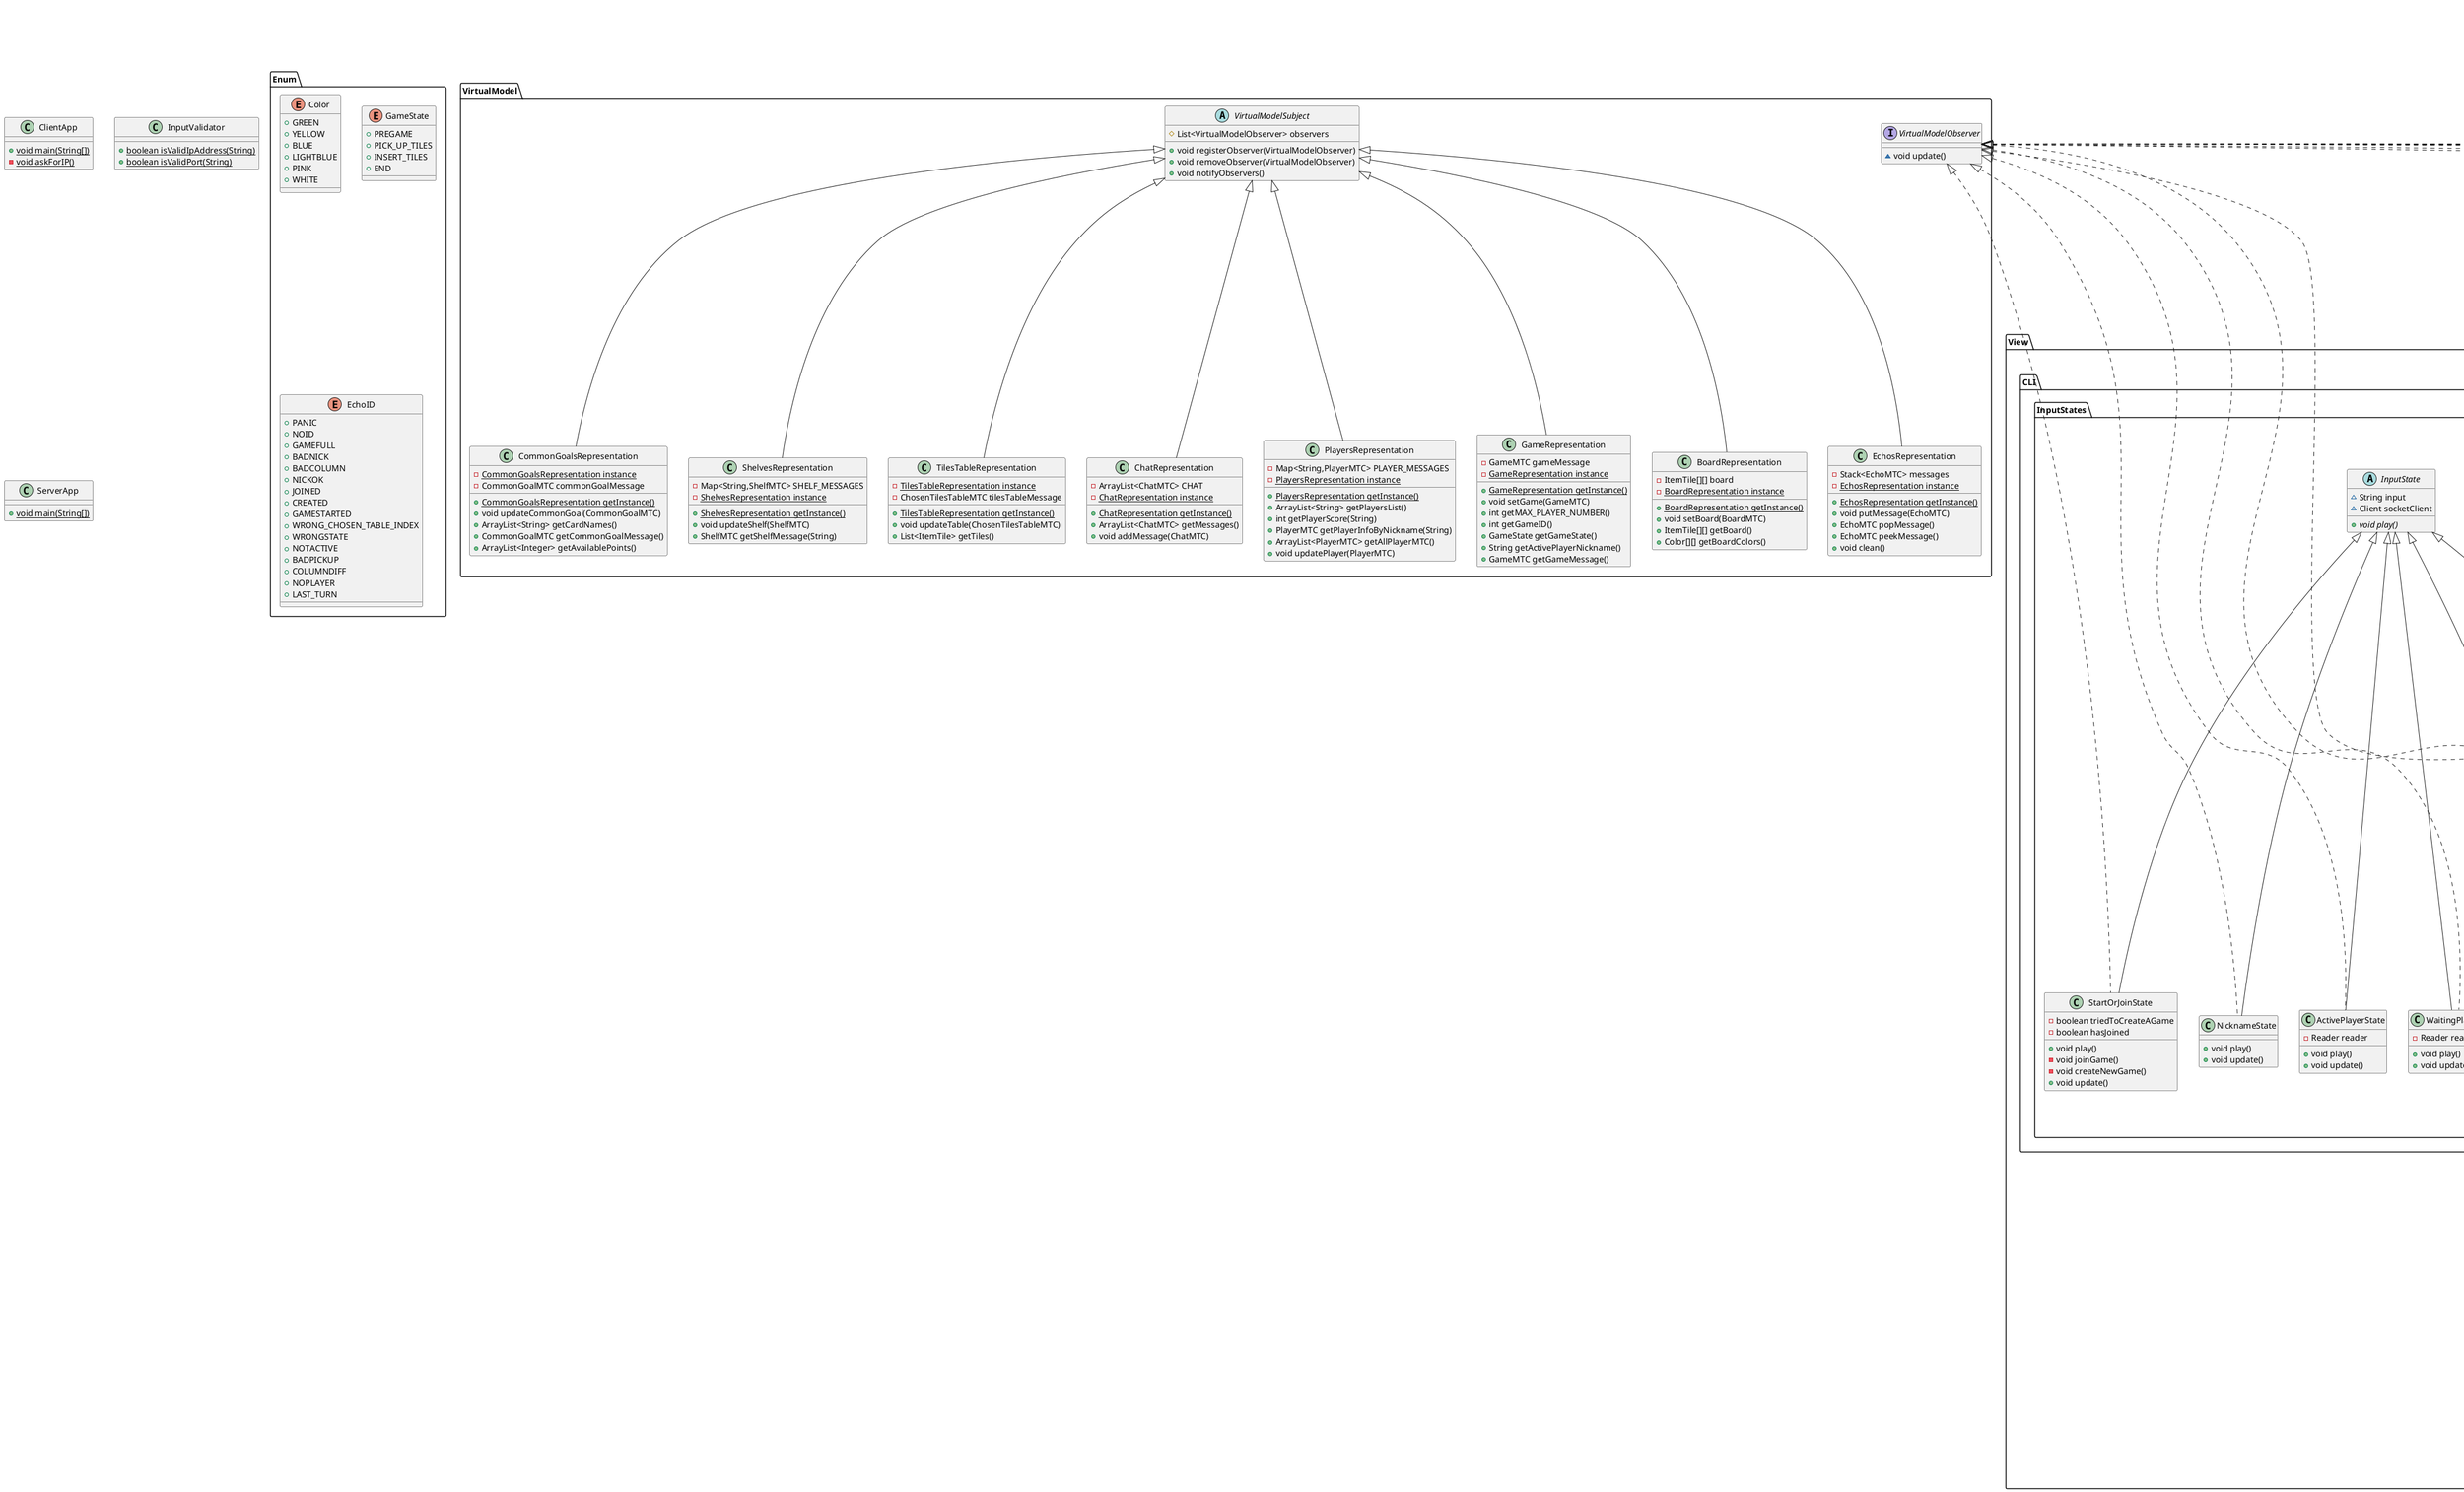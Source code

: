 @startuml
abstract class Controller.Client.MessageToServer {
- int gameId
- Game game
- String nickname
- SocketClientHandler socketClientHandler
+ {abstract}void update()
+ int getGameID()
+ void setGameId(int)
+ Game getGame()
+ void setGame(Game)
+ String getNickname()
+ void setNickname(String)
+ SocketClientHandler getSocketClientHandler()
+ void setSocketClientHandler(SocketClientHandler)
}
class View.CLI.Elements.Views.BoardView {
- {static} BoardView instance
- boolean[][] lookUpTable
+ {static} BoardView getInstance()
+ ArrayList<String> getPrint(ArrayList<String>)
}
class View.CLI.InputStates.reader.commandExecutors.InsertTilesCE {
+ void execute()
- int getTileIndex()
- int getColumn()
}
class model.cards.commonGoals.commonGoalsStrategy.ScaleCGS {
+ boolean isGoalAchieved(Shelf)
+ boolean hasIncreasingColumns(ItemTile[][],boolean)
}
class network.server.Server {
- {static} Server serverInstance
+ {static} Logger LOGGER
+ {static} Server getInstance()
}
class network.client.SocketClient {
- {static} Client clientInstance
- Socket socket
- ObjectOutputStream outputStm
- ObjectInputStream inputStm
- ExecutorService readExecutionQueue
- String nickname
- {static} int SOCKET_TIMEOUT
+ {static} Client getInstance()
+ {static} Client getInstance(String,int)
+ void readCommand()
+ void sendCommand(MessageToServer)
+ void disconnect()
}
class View.CLI.InputStates.reader.commandExecutors.PickupTilesCE {
+ void execute()
- int getColumn()
- int getRow()
- boolean isInputValid(String)
- int stopPickup()
}
class View.CLI.InputStates.reader.commandExecutors.ShelvesCE {
+ void execute()
}
class model.tiles.ItemTile {
- Color COLOR
- int id
+ int getId()
+ Color getColor()
}
class VirtualView.ModelObservers.BoardVV {
- Game GAME
- VirtualView VIRTUAL_VIEW
+ void update()
}
class View.GUI.SceneController.OtherShelvesController {
~ GridPane shelf
~ Text playerName
- {static} String currentPlayerNickname
- {static} int currentPlayerIndex
+ void initialize(URL,ResourceBundle)
+ void updateShelf()
- void getFirstPlayerThatIsNotMe()
+ void onPrevButtonClicked()
+ void onNextButtonClicked()
+ void onBackToBoardButtonClicked()
}
class VirtualView.Messages.EchoMTC {
- boolean errorFlag
- EchoID id
+ void update()
+ boolean isError()
+ String getOutput()
+ EchoID getID()
}
class View.GUI.SceneController.LobbyController {
- {static} boolean initialized
# void onPlayButtonClick()
# void onExitButtonClick()
+ void initialize(URL,ResourceBundle)
}
class View.CLI.InputStates.reader.commandExecutors.ColorsCE {
+ void execute()
}
class View.CLI.InputStates.reader.commandExecutors.InvalidCE {
+ void execute()
}
class VirtualView.Messages.ChatMTC {
- String CHAT_MESSAGE
- String SENDER
- String RECEIVER
- boolean isBroadcast
+ String getChatMessage()
+ String getSender()
+ String getRECEIVER()
+ boolean isBroadcast()
+ void update()
}
class Controller.Server.Executor.PickupTilesExecutor {
+ {static} void execute(MessageToServer)
}
class Controller.Server.Executor.ConnectionRestoredExecutor {
+ {static} void execute(Game,String)
}
class VirtualView.Messages.PlayerMTC {
- String nickname
- boolean IS_CONNECTED
- int SCORE
- HashMap<Color,Point> PERSONAL_GOAL
- String PERSONAL_GOAL_CARD_NUMBER
+ String getNickname()
+ boolean isConnected()
+ int getScore()
+ HashMap<Color,Point> getPersonalGoal()
+ String getPERSONAL_GOAL_CARD_NUMBER()
+ void update()
}
class model.cards.commonGoals.commonGoalsStrategy.FiveTilesDiagonalCGS {
+ boolean isGoalAchieved(Shelf)
}
class View.GUI.SceneController.BoardController {
- List<Integer> cardsSelectedFromBoard
- String myNickname
- int selectedTileToSendToShelf
~ GridPane board
~ FlowPane myChosenTilesTable
~ Circle newMessageIcon
~ AnchorPane chooseColumnPane
~ AnchorPane errorPane
~ ImageView errorImage
~ Text errorText
~ ImageView col0InsertButton
~ ImageView firstScoreToken
~ FlowPane playersPane
~ ImageView changeChat
~ StackPane pointsPane
~ Text pointNumber
+ void initialize(URL,ResourceBundle)
- void initInsertButtons()
- void initPlayersName()
- void initShelf()
- void initBoard()
+ void initChangeSceneButtons()
+ void updateBoard()
+ void updateShelf()
+ void updateChosenTilesTable()
+ void updateChat()
+ void updateEcho(EchoMTC)
+ void updateGame()
- void updateChangeTurn()
+ void updatePlayers()
- void updateLastTurn()
- void showError(EchoMTC)
- void attachBoardListener(ImageView)
+ void onPickUpDoneClicked()
+ void setUpChosenTilesTable()
- void attachChosenTileListener(ImageView)
+ void onCol0InserterSelected()
+ void onCol1InserterSelected()
+ void onCol2InserterSelected()
+ void onCol3InserterSelected()
+ void onCol4InserterSelected()
+ void onInsertTileClicked(int)
+ void onObjectivesClicked()
+ void onShelvesClicked()
+ void onChatClicked()
}
interface Controller.Server.Executor.Executor {
}
abstract class model.cards.commonGoals.CommonGoalStrategy {
+ {abstract}boolean isGoalAchieved(Shelf)
+ String getCardName()
}
class ClientApp {
+ {static} void main(String[])
- {static} void askForIP()
}
class View.GUI.SceneController.WaitingRoomController {
~ Text playersNamesText
~ Text maxNumText
~ int maxNumberOfPlayers
~ Text currentNumText
~ TextField gameIdText
- boolean entered
+ void updateGame()
+ void updateEcho(EchoMTC)
+ void updatePlayers()
- void enterGame()
- void addPlayerToString(String)
- void addPlayerToString(List<String>)
+ void initialize(URL,ResourceBundle)
}
enum Enum.Color {
+  GREEN
+  YELLOW
+  BLUE
+  LIGHTBLUE
+  PINK
+  WHITE
}
class View.CLI.InputStates.WaitingForPlayersState {
+ void play()
+ void update()
}
class model.cards.personalGoals.PersonalGoal {
- HashMap<Color,Point> achievements
- Player player
- Stack<Integer> points
- String cardNumber
+ int calculateScore()
- int getPoints()
+ HashMap<Color,Point> getAchievements()
+ Stack<Integer> getPointStack()
+ String getCardNumber()
}
class JSONReader.LookUpTableReader {
# JSONParser jsonParser
+ boolean[][] getLookUpTable(int)
}
class View.CLI.Elements.Views.CommonGoalView {
- CommonGoalReader reader
- {static} CommonGoalView instance
+ {static} CommonGoalView getInstance()
+ ArrayList<String> getPrint(ArrayList<String>)
- ArrayList<String> drawCommonGoals()
+ ArrayList<String> addDescription(ArrayList<String>)
- ArrayList<String> applyMargin(int,String)
}
class Controller.Server.Executor.ChatExecutor {
+ {static} void execute(MessageToServer)
}
class View.GUI.SceneController.VirtualModelObservers.GameObserver {
+ void update()
}
class View.GUI.SceneController.VirtualModelObservers.ShelfObserver {
+ void update()
}
class View.GUI.SceneController.VirtualModelObservers.EchoObserver {
+ void update()
}
class Controller.Server.Executor.HandshakeExecutor {
+ {static} void execute(HandshakeMTS)
}
class model.EndOfTurn.ScoreCalculation.AdjacencyScoreCalculation {
+ {static} int calculateScore(Player)
- {static} List<Integer> findClusters(ItemTile[][])
- {static} List<Integer> dfs(ItemTile[][],int,int,Color,Set<String>)
}
class JSONReader.PersonalGoalReader {
- JSONParser jsonParser
+ HashMap<Color,Point> getPersonalGoalsData(String)
+ Stack<Integer> getPointStack()
}
class View.GUI.SceneController.Utility.CardImagesManager {
- {static} URL COMMON_GOAL_PACKAGE
- {static} URL PERSONAL_GOAL_PACKAGE
- {static} HashMap<String,Image> commonGoals
- {static} HashMap<String,Image> personalGoals
+ {static} Image getCommonGoalImage(String)
+ {static} Image getPersonalGoalImage(String)
}
class View.CLI.InputStates.reader.commandExecutors.CommonGoalCE {
+ void execute()
}
class model.EndOfTurn.BoardRefresher.BoardRefresher {
- Board board
- Bag BAG
- Game GAME
- boolean[][] lookUpTable
+ void refillBoard()
+ void update()
}
class model.cards.commonGoals.CommonGoalCard {
- ArrayList<ModelObserver> observers
# Stack<Integer> pointsStack
- CommonGoalStrategy commonGoalStrategy
- HashSet<Player> playersWhoCompleted
- void initStackPoints(int)
+ int calculateScore(Player)
+ boolean hasCompleted(Player)
- boolean isGoalAchieved(Shelf)
+ int popPoints()
+ int peekPoints()
+ String getCardName()
+ void registerObserver(ModelObserver)
+ void removeObserver(ModelObserver)
+ void notifyObservers()
}
class model.EndOfTurn.TurnHandler {
+ Game game
- List<EndOfTurnObserver> observers
- List<Player> players
- boolean lastTurn
+ void changeTurn()
+ void startLastTurn()
+ void attachEndOfTurn(EndOfTurnObserver)
+ void notifyObservers()
}
class View.CLI.Elements.GameStopper {
- {static} GameStopper instance
+ {static} GameStopper getIntance()
+ void update()
- void printWinnerScreen()
- void printLoserScreen()
- void printScoreBoard()
}
class VirtualView.ModelObservers.GameVV {
- Game GAME
- VirtualView VIRTUAL_VIEW
+ void update()
}
class model.cards.commonGoals.commonGoalsStrategy.FourRowsOfFiveCGS {
+ boolean isGoalAchieved(Shelf)
- boolean hasLessThanFiveTiles(ItemTile[])
}
interface VirtualModel.VirtualModelObserver {
~ void update()
}
class model.player.Shelf {
- ArrayList<ModelObserver> observers
- int COLUMNS
- int ROWS
- ItemTile[][] shelfGrid
+ ItemTile getTileAtLocation(Point)
+ void setTileAtLocation(Point,ItemTile)
+ void setShelfGrid(ItemTile[][])
+ ItemTile[][] getShelfGrid()
+ int getNumOfBoxLeftInCol(int)
+ boolean isColumnFull(int)
+ int getCOLUMNS()
+ int getROWS()
+ boolean insertTile(ItemTile,int)
+ boolean isFull()
+ void registerObserver(ModelObserver)
+ void removeObserver(ModelObserver)
+ void notifyObservers()
}
class model.cards.commonGoals.commonGoalsStrategy.SixGroupsOfTwoCGS {
+ boolean isGoalAchieved(Shelf)
}
class View.CLI.InputStates.reader.Reader {
~ String input
~ boolean isReading
- {static} Reader instance
+ {static} Reader getInstance()
+ void run()
+ boolean isReading()
+ void setReading(boolean)
- void chooseCommand()
+ {static} String getInput()
+ void update()
}
class VirtualView.ModelObservers.PlayerVV {
- Player PLAYER
- VirtualView VIRTUAL_VIEW
+ void update()
}
class View.GUI.SceneController.VirtualModelObservers.PlayerObserver {
+ void update()
}
class Controller.Server.Executor.PongExecutor {
+ {static} void execute(PongMTS)
}
abstract class network.server.ClientHandler {
+ {abstract}void disconnect()
+ {abstract}void sendCommand(MessageToClient)
}
class VirtualModel.BoardRepresentation {
- ItemTile[][] board
- {static} BoardRepresentation instance
+ {static} BoardRepresentation getInstance()
+ void setBoard(BoardMTC)
+ ItemTile[][] getBoard()
+ Color[][] getBoardColors()
}
interface View.CLI.InputStates.reader.commandExecutors.CommandExecutor {
~ void execute()
}
class View.GUI.SceneController.Utility.ItemTileMemory {
- {static} Map<Integer,ItemTile> ID_TO_ITEM_TILE
- {static} Map<Integer,Point> ID_TO_POSITION
- {static} Map<Integer,Image> TILE_TO_IMAGE
+ {static} void put(int,ItemTile,Point,Image)
+ {static} Point getPoint(int)
+ {static} ItemTile getTile(int)
+ {static} Image getImage(int)
+ {static} boolean contains(int)
}
class VirtualModel.EchosRepresentation {
- Stack<EchoMTC> messages
- {static} EchosRepresentation instance
+ {static} EchosRepresentation getInstance()
+ void putMessage(EchoMTC)
+ EchoMTC popMessage()
+ EchoMTC peekMessage()
+ void clean()
}
class VirtualModel.CommonGoalsRepresentation {
- {static} CommonGoalsRepresentation instance
- CommonGoalMTC commonGoalMessage
+ {static} CommonGoalsRepresentation getInstance()
+ void updateCommonGoal(CommonGoalMTC)
+ ArrayList<String> getCardNames()
+ CommonGoalMTC getCommonGoalMessage()
+ ArrayList<Integer> getAvailablePoints()
}
class View.GUI.SceneController.VirtualModelObservers.TilesTableObserver {
+ void update()
}
class View.CLI.Elements.Printer {
~ {static} HashMap<Color,String> colorMap
- {static} Printer instance
- Reader reader
+ {static} Printer getInstance()
+ {static} void enableCLIColors(boolean)
+ {static} HashMap<Color,String> getColorMap()
+ void update()
+ {static} void clearConsole()
+ {static} ArrayList<String> addAvailableCommands(ArrayList<String>)
- {static} ArrayList<String> getAvailableCommands()
}
class View.CLI.Elements.Views.ShelfView {
- {static} ShelfView instance
+ {static} ShelfView getInstance()
+ ArrayList<String> getPrint(ArrayList<String>)
+ ArrayList<String> getOtherShelvesPrint(String)
- ArrayList<String> printShelf(ArrayList<String>,String)
}
class View.CLI.InputStates.StartOrJoinState {
- boolean triedToCreateAGame
- boolean hasJoined
+ void play()
- void joinGame()
- void createNewGame()
+ void update()
}
class model.tiles.Bag {
- int NUMBER_OF_COLORS
- int TILES_PER_COLOR
- int tilesLeft
- HashMap<Color,Integer> colorNumber
+ ItemTile drawTile()
~ Color randomColor()
}
class Controller.Client.ByeMTS {
+ void update()
}
class View.GUI.Gui {
+ void start(Stage)
+ {static} void main(String[])
}
class VirtualView.Messages.ChosenTilesTableMTC {
- List<ItemTile> CHOSEN_TILES
+ List<ItemTile> getChosenTiles()
+ void update()
}
class View.GUI.SceneController.ObjectiveCardController {
~ ImageView commonGoalCard1
~ ImageView commonGoalCard2
~ ImageView personalGoalImage
~ Text card1Description
~ Text card2Description
~ Text pointCG1Text
~ Text pointCG2Text
- void initCommonGoals()
- void initPersonalGoals()
+ void updateGame()
+ void updateCommonGoals()
+ void setPointCG1Text(int)
+ void setPointCG2Text(int)
+ void setCard1Description(String)
+ void setCard2Description(String)
+ void onGoBackClicked()
+ void initialize(URL,ResourceBundle)
}
class VirtualView.VirtualView {
- List<SocketClientHandler> clientHandlers
- Game GAME
+ void addClient(SocketClientHandler)
+ SocketClientHandler getSocketHandlerClientByNickname(String)
+ void send(MessageToClient)
+ void updateAllPlayers()
+ void updateAllShelves()
}
class VirtualView.ModelObservers.CommonGoalVV {
- Game game
- VirtualView VIRTUAL_VIEW
+ void update()
}
class View.CLI.InputStates.NicknameState {
+ void play()
+ void update()
}
enum Enum.GameState {
+  PREGAME
+  PICK_UP_TILES
+  INSERT_TILES
+  END
}
class View.GUI.SceneController.Utility.BoardMemory {
- {static} ImageView[][] imagesInBoard
+ {static} void put(ImageView,int,int)
+ {static} ImageView get(int,int)
+ {static} void removeImage(int,int)
}
class Controller.Client.CanIPlayMTS {
- int newGameID
+ void update()
+ int getNewGameID()
}
class View.CLI.InputStates.reader.CommandExecutorFactory {
+ {static} CommandExecutor getCommand(String)
}
class View.GUI.SceneController.Utility.ItemRefillUtility {
- {static} String ITEM_TILES_PACKAGE
+ {static} Image createImage(ItemTile)
+ {static} void updateBoardGrid(ItemTile[][])
+ {static} void updateShelfGrid(ItemTile[][])
+ {static} void updateOtherShelfGrid(GridPane,ItemTile[][])
}
abstract class VirtualModel.VirtualModelSubject {
# List<VirtualModelObserver> observers
+ void registerObserver(VirtualModelObserver)
+ void removeObserver(VirtualModelObserver)
+ void notifyObservers()
}
class View.GUI.SceneController.PlayerNumSceneController {
~ ToggleGroup playerNumToggle
~ RadioButton twoPlayers
~ RadioButton threePlayers
~ RadioButton fourPlayers
- boolean continueClicked
+ void updateEcho(EchoMTC)
# void onContinueButtonClick()
# void onBackToMenuButtonClick()
+ int getPlayerNum()
+ void initialize(URL,ResourceBundle)
}
class model.player.Player {
- ArrayList<ModelObserver> observers
- Shelf shelf
- PersonalGoal personalGoal
- String nickname
- boolean isConnected
- int score
+ int getScore()
+ Shelf getShelf()
+ PersonalGoal getPersonalGoal()
+ void setPersonalGoal(PersonalGoal)
+ String getNickname()
+ void updateScore(int)
+ void setConnected(boolean)
+ boolean isConnected()
+ void registerObserver(ModelObserver)
+ void removeObserver(ModelObserver)
+ void notifyObservers()
}
class VirtualView.ModelObservers.ChosenTilesTableVV {
- Game GAME
- VirtualView VIRTUAL_VIEW
+ void update()
}
class View.GUI.SceneController.VirtualModelObservers.CommonGoalsObserver {
+ void update()
}
class VirtualModel.ShelvesRepresentation {
- Map<String,ShelfMTC> SHELF_MESSAGES
- {static} ShelvesRepresentation instance
+ {static} ShelvesRepresentation getInstance()
+ void updateShelf(ShelfMTC)
+ ShelfMTC getShelfMessage(String)
}
class model.EndOfTurn.BoardRefresher.RefreshTrigger {
+ {static} boolean isBoardRefreshable(Board)
- {static} boolean isNotNull(ItemTile)
}
class View.GUI.SceneController.WinSceneController {
~ Text player1Nickname
~ List<Text> nicknamesText
~ Text player1Points
~ List<Text> pointsText
~ List<Integer> points
~ ImageView player1CrownImage
~ List<ImageView> crowns
- void setWinner()
+ void updatePlayers()
+ void initialize(URL,ResourceBundle)
}
abstract class View.CLI.Elements.Views.ViewElement {
~ String NULL
+ {abstract}ArrayList<String> getPrint(ArrayList<String>)
}
class View.CLI.Elements.Views.ChatView {
- int chatWidth
- int chatHeigth
- {static} ChatView instance
+ {static} ChatView getInstance()
+ ArrayList<String> getPrint(ArrayList<String>)
- ArrayList<String> getChatPrint()
- String padding(ChatMTC)
}
class InputValidator {
+ {static} boolean isValidIpAddress(String)
+ {static} boolean isValidPort(String)
}
class View.GUI.SceneController.Utility.ChatMemory {
- {static} TextField[][] messageInChat
+ {static} TextField getMessage(int,int)
+ {static} void setMessage(TextField,int,int)
+ {static} void setMessage(String,int,int)
+ {static} void clear()
}
class Controller.Server.GamesManager {
- HashMap<Integer,Game> gamesData
- Set<String> PLAYERS_NAME
- {static} GamesManager gamesManagerInstance
+ {static} GamesManager getInstance()
+ void putGame(int,Game)
+ Game getGame(int)
+ boolean addNickname(String)
+ void onCommandReceived(MessageToServer)
+ int createID()
+ void endGame(int)
+ void onConnectionLost(SocketClientHandler)
+ void onConnectionRestored(SocketClientHandler)
}
enum Enum.EchoID {
+  PANIC
+  NOID
+  GAMEFULL
+  BADNICK
+  BADCOLUMN
+  NICKOK
+  JOINED
+  CREATED
+  GAMESTARTED
+  WRONG_CHOSEN_TABLE_INDEX
+  WRONGSTATE
+  NOTACTIVE
+  BADPICKUP
+  COLUMNDIFF
+  NOPLAYER
+  LAST_TURN
}
abstract class network.client.Client {
# String nickname
+ {static} Logger LOGGER
+ {abstract}void sendCommand(MessageToServer)
+ {abstract}void readCommand()
+ {abstract}void disconnect()
+ String getNickname()
+ void setNickname(String)
}
class VirtualView.Messages.ShelfMTC {
- ItemTile[][] SHELF
- String OWNER
+ String getOwner()
+ ItemTile[][] getShelf()
+ Color[][] getShelfForCLI()
+ void update()
}
class Controller.Server.PingPong.PingRoutine {
- SocketClientHandler SOCKET_CLIENT_HANDLER
- PingController pingController
+ void run()
}
class model.cards.commonGoals.commonGoalsStrategy.ThreeMaxThreeDiffCGS {
+ boolean isGoalAchieved(Shelf)
}
class Controller.Client.PongMTS {
+ void update()
}
interface JSONReader.JSONFileReader {
}
class View.CLI.InputStates.reader.commandExecutors.ChatCE {
+ void execute()
}
interface model.EndOfTurn.EndOfTurnObserver {
~ void update()
}
class model.cards.commonGoals.CommonCardDealer {
+ {static} List<CommonGoalStrategy> possibleCommonGoals
+ {static} List<CommonGoalStrategy> pickCardStrategies(int)
+ {static} List<CommonGoalCard> pickCommonGoalCards(int,int)
- {static} void initCommonGoals()
}
class View.GUI.SceneController.DisconnectionErrorSceneController {
# void onExitButtonClick()
# void onLobbyButtonClick()
}
class VirtualView.Messages.BoardMTC {
- ItemTile[][] BOARD
+ ItemTile[][] getColorBoard()
+ void update()
}
class Controller.Server.Executor.InsertTilesExecutor {
+ {static} void execute(InsertTileMTS)
}
class model.board.ChosenTilesTable.ChosenTilesTable {
- List<ModelObserver> observers
- List<ItemTile> chosenTiles
- Integer chosenColumn
+ void addTiles(ArrayList<ItemTile>)
+ ItemTile popTile(int)
+ int size()
+ Integer getChosenColumn()
+ void setChosenColumn(Integer)
+ List<ItemTile> getChosenTiles()
+ void registerObserver(ModelObserver)
+ void removeObserver(ModelObserver)
+ void notifyObservers()
}
abstract class View.CLI.InputStates.InputState {
~ String input
~ Client socketClient
+ {abstract}void play()
}
class JSONReader.CommonGoalReader {
# JSONParser jsonParser
+ ArrayList<String> getDrawing(String)
- JSONObject getCardObject(String)
+ String getDescription(String)
}
class InputReader {
- {static} ExecutorService executorService
- BufferedReader br
+ String call()
+ {static} String askNickname()
+ {static} String readLine()
}
class View.GUI.SceneController.VirtualModelObservers.BoardObserver {
+ void update()
}
class ServerApp {
+ {static} void main(String[])
}
class Controller.Client.ChatMTS {
- String chatMessage
- String sender
- String receiver
+ String getReceiver()
+ void update()
+ String getSender()
+ String getChatMessage()
}
class View.CLI.InputStates.ActivePlayerState {
- Reader reader
+ void play()
+ void update()
}
class View.CLI.InputStates.WaitingPlayerState {
- Reader reader
+ void play()
+ void update()
}
class model.cards.commonGoals.commonGoalsStrategy.TwoSquaresCGS {
+ boolean isGoalAchieved(Shelf)
}
class VirtualView.Messages.CommonGoalMTC {
- ArrayList<String> cardNames
- ArrayList<Integer> availablePoints
+ ArrayList<String> getCardNames()
+ ArrayList<Integer> getAvailablePoints()
+ void update()
}
class VirtualModel.TilesTableRepresentation {
- {static} TilesTableRepresentation instance
- ChosenTilesTableMTC tilesTableMessage
+ {static} TilesTableRepresentation getInstance()
+ void updateTable(ChosenTilesTableMTC)
+ List<ItemTile> getTiles()
}
class View.CLI.Elements.Views.TilesTableView {
- {static} TilesTableView instance
+ {static} TilesTableView getInstance()
+ ArrayList<String> getPrint(ArrayList<String>)
}
class Controller.Client.PickUpTilesMTS {
- ArrayList<Point> tilesPosition
+ void update()
+ ArrayList<Point> getTilesPosition()
}
class VirtualView.ModelObservers.ShelfVV {
- VirtualView VIRTUAL_VIEW
- Player OWNER
+ void update()
}
class model.cards.commonGoals.commonGoalsStrategy.EightTilesSameColorCGS {
+ boolean isGoalAchieved(Shelf)
}
class View.GUI.SceneController.Utility.ShelfMemory {
- {static} ImageView[][] imagesInMyShelf
+ {static} void put(ImageView,int,int)
+ {static} ImageView get(int,int)
+ {static} void setImage(Image,int,int)
}
class VirtualView.Messages.GameMTC {
- int GAMEID
- int MAX_PLAYER_NUMBER
- String activePlayerNickname
- GameState GAME_STATE
- int numOfPlayers
+ int getGameID()
+ int getMAX_PLAYER_NUMBER()
+ GameState getGameState()
+ String getActivePlayerNickname()
+ int getNumOfPlayers()
+ void update()
}
class model.cards.commonGoals.commonGoalsStrategy.FourAnglesCGS {
+ boolean isGoalAchieved(Shelf)
}
class model.cards.commonGoals.commonGoalsStrategy.FourGroupsOfFourCGS {
+ boolean isGoalAchieved(Shelf)
}
class model.cards.commonGoals.commonGoalsStrategy.XShapedCGS {
+ boolean isGoalAchieved(Shelf)
}
class View.CLI.InputStates.reader.commandExecutors.RefreshCE {
+ void execute()
}
class model.cards.personalGoals.PersonalCardDealer {
- {static} File personalCardsDirectory
+ {static} void getCards(ArrayList<Player>)
}
class View.GUI.SceneController.Utility.ConnectionPendingTimer {
- {static} Timer connectionPendingTimer
- {static} boolean connectionPending
+ {static} void start(int)
+ {static} void cancel()
+ {static} boolean isPending()
}
interface VirtualView.ModelObservers.ModelObserver {
~ void update()
}
class model.Game {
- ArrayList<ModelObserver> observers
- int BOARD_DIMENSION
- int MAX_PLAYER_NUMBER
- VirtualView virtualView
- int gameID
- Bag bag
- Board board
- ChosenTilesTable chosenTilesTable
- GameState gameState
- ArrayList<CommonGoalCard> commonGoals
- ArrayList<Player> players
- Player activePlayer
- TurnHandler turnHandler
+ ArrayList<CommonGoalCard> getCommonGoals()
+ void start()
+ void setVirtualView(VirtualView)
- void turnHandlerInitializer()
+ void end()
+ Board getBoard()
+ ArrayList<Player> getPlayers()
+ Player getActivePlayer()
+ void setActivePlayer(Player)
+ Bag getBag()
+ ChosenTilesTable getChosenTilesTable()
+ void addPlayer(Player)
+ TurnHandler getTurnHandler()
+ Player getWinner()
+ int getMAX_PLAYER_NUMBER()
+ void setGameID(int)
+ int getGameID()
+ void setGameState(GameState)
+ Player getPlayer(String)
+ void disconnectPlayer(String)
+ GameState getGameState()
+ VirtualView getVirtualView()
+ void registerObserver(ModelObserver)
+ void removeObserver(ModelObserver)
+ void notifyObservers()
}
interface model.EndOfTurn.EndOfTurnSubject {
~ void attachEndOfTurn(EndOfTurnObserver)
~ void notifyObservers()
}
class View.CLI.InputStates.reader.commandExecutors.DisconnectCE {
+ void execute()
}
class View.CLI.InputStates.reader.commandExecutors.PChatCE {
+ void execute()
}
class Controller.Client.NewGameMTS {
- int NUMBER_OF_PLAYERS
+ void update()
+ int getNumberOfPlayers()
}
class View.CLI.InputStates.reader.commandExecutors.PersonalGoalCE {
+ void execute()
}
class model.board.Board {
- ArrayList<ModelObserver> OBSERVERS
- ItemTile[][] BOARD_GRID
+ ItemTile[][] getBoardGrid()
+ int getSize()
+ void setItemTile(Color,int,int)
+ ItemTile removeItemTile(Point)
+ ArrayList<ItemTile> removeItemTiles(ArrayList<Point>)
+ void emptyBoard()
+ void registerObserver(ModelObserver)
+ void removeObserver(ModelObserver)
+ void notifyObservers()
}
class network.server.SocketClientHandler {
- Socket client
- PingController pingController
- String nickname
- int gameID
- ObjectOutputStream outputStm
- ObjectInputStream input
- boolean stop
+ void run()
- void handleClientMessages()
+ void disconnect()
+ void sendCommand(MessageToClient)
+ String getNickname()
+ void setNickname(String)
+ PingController getPingController()
+ int getGameID()
+ void setGameID(int)
}
class Controller.Server.Executor.CanIPlayExecutor {
+ {static} void execute(CanIPlayMTS)
}
class View.GUI.SceneController.EnterGameSceneController {
~ ImageView wrongGameIdImage
~ RadioButton newGameRB
~ RadioButton joinGameRB
~ Text gameIdText
~ TextField gameIdField
~ Button continueButton
~ Text errorText
~ AnchorPane errorPane
- boolean connectPlayer
+ void updateEcho(EchoMTC)
# void onContinueButtonClick()
+ void connectPlayer()
+ void enterGame()
+ void connectionFailed()
+ void wrongGameIdEffect(boolean)
+ void onJoinGameRBClicked()
+ void onNewGameRBClicked()
+ void setContinueButtonVisible()
+ void onGameIdInsert()
}
class VirtualModel.ChatRepresentation {
- ArrayList<ChatMTC> CHAT
- {static} ChatRepresentation instance
+ {static} ChatRepresentation getInstance()
+ ArrayList<ChatMTC> getMessages()
+ void addMessage(ChatMTC)
}
class model.player.ShelfUtils {
+ {static} boolean checkMatrixWithDFS(ItemTile[][],int,int)
- {static} int dfs(ItemTile[][],boolean[][],int,int,Color)
}
class Controller.Server.Executor.NewGameExecutor {
+ {static} void execute(NewGameMTS)
}
class View.GUI.SceneController.LoginSceneController {
~ TextField nicknameField
~ TextField ipField
~ ImageView continueButton
~ Label continueText
~ ImageView wrongNicknameImage
~ Text wrongNicknameText
~ AnchorPane nicknameErrorPane
~ AnchorPane ipErrorPane
~ ImageView wrongIpImage
~ Text wrongIpText
~ StackPane login_scene
+ void updateEcho(EchoMTC)
# void onGoBackButtonClick()
# void onContinueButtonClick()
+ void setContinueButtonVisible()
+ void onKeyPressed(KeyEvent)
- void showCouldNotConnectMessage()
- void badNicknameEffect(EchoMTC)
- void goToCreateGame()
+ void initialize(URL,ResourceBundle)
}
class View.GUI.SceneController.StageController {
- {static} Stage currentStage
- {static} GuiController controller
+ {static} Scene activeScene
+ {static} void setUpStage(Stage,String)
+ {static} GuiController getController()
+ {static} void changeScene(String,String)
}
class VirtualModel.PlayersRepresentation {
- Map<String,PlayerMTC> PLAYER_MESSAGES
- {static} PlayersRepresentation instance
+ {static} PlayersRepresentation getInstance()
+ ArrayList<String> getPlayersList()
+ int getPlayerScore(String)
+ PlayerMTC getPlayerInfoByNickname(String)
+ ArrayList<PlayerMTC> getAllPlayerMTC()
+ void updatePlayer(PlayerMTC)
}
class View.GUI.SceneController.VirtualModelObservers.ChatObserver {
+ void update()
}
class Controller.Server.Executor.ByeExecutor {
+ {static} void execute(MessageToServer)
}
class View.CLI.Elements.Views.PersonalGoalView {
- {static} PersonalGoalView instance
+ {static} PersonalGoalView getInstance()
+ ArrayList<String> getPrint(ArrayList<String>)
- ArrayList<String> drawShelf()
+ ArrayList<String> addDescription(ArrayList<String>)
}
class network.server.ServerSocketAccepter {
- int port
~ ServerSocket serverSocket
+ void run()
}
class Controller.Client.HandshakeMTS {
- String newNickname
+ void update()
+ String getNewNickname()
}
class model.EndOfTurn.ScoreCalculation.ScoreBoard {
- Game game
- boolean isFirstPointAssigned
- ArrayList<CommonGoalCard> commonGoals
- void scoreCommonGoalCards(Player)
+ void update()
- Player getPreviousActivePlayer()
+ void endGameScoreUpdate()
- void scoreFirstCompletedShelf(Player)
- void scorePersonalGoals()
- void scoreAdjacency()
}
class Controller.Client.InsertTileMTS {
- int TILE_POSITION
- int COL
+ void update()
+ int getCol()
+ int getTilePosition()
}
class VirtualView.Messages.PingMTC {
+ void update()
}
class model.cards.commonGoals.commonGoalsStrategy.TwoRowsWithFiveDiffCGS {
+ boolean isGoalAchieved(Shelf)
}
class model.cards.commonGoals.commonGoalsStrategy.TwoColSixDiffCGS {
+ boolean isGoalAchieved(Shelf)
}
class Controller.Server.PingPong.PingController {
- Timer TIMER
- int PING_TIMEOUT
- int DELAY
- boolean connectionLost
- int MAX_PING_FAILURES
- int pingToDisconnect
- SocketClientHandler SOCKET_HANDLER
+ void run()
+ void onPongReceived()
+ int decrementPingToDisconnect()
+ SocketClientHandler getSocketHandler()
+ void clientConnectionLost()
+ void close()
}
interface VirtualView.Messages.MessageToClient {
~ void update()
}
class View.CLI.Elements.DisconnectionHandler {
- {static} DisconnectionHandler instance
+ {static} DisconnectionHandler getInstance()
+ void update()
- void handleDisconnection()
}
class model.board.ChosenTilesTable.PickUpValidator {
+ {static} boolean isValid(Game,ArrayList<Point>)
- {static} boolean onSameLine(ArrayList<Point>)
- {static} boolean adjacent(ArrayList<Point>)
- {static} boolean hasFreeAdjacentNeighbor(ItemTile[][],Point)
- {static} boolean tooManyTilesChosen(Game,int)
}
class View.GUI.SceneController.ChatController {
~ TextField newMessageField
~ SplitMenuButton receiverMenu
~ MenuItem player2MenuItem
~ MenuItem player3MenuItem
~ MenuItem player4MenuItem
~ MenuItem broadcastMenuItem
~ GridPane chat
~ StackPane chat_scene
~ {static} String receiverNickname
- boolean enterKeyBusy
+ void initChat()
+ void updateGame()
+ void updateChat()
+ void onBackToBoardClicked()
+ void onSendButtonClicked()
+ void onKeyPressed(KeyEvent)
+ void onBroadcastClicked()
+ void onPlayer2Clicked()
+ void onPlayer3Clicked()
+ void onPlayer4Clicked()
- void initNickname()
+ void initialize(URL,ResourceBundle)
}
class View.CLI.InputStates.GameStartupState {
+ void play()
+ void update()
}
interface VirtualView.ModelObservers.ModelSubject {
~ void registerObserver(ModelObserver)
~ void removeObserver(ModelObserver)
~ void notifyObservers()
}
abstract class View.GUI.SceneController.GuiController {
+ void updateGame()
+ void updatePlayers()
+ void updateEcho(EchoMTC)
+ void updateBoard()
+ void updateShelf()
+ void updateChosenTilesTable()
+ void updateChat()
+ void updateCommonGoals()
}
class VirtualModel.GameRepresentation {
- GameMTC gameMessage
- {static} GameRepresentation instance
+ {static} GameRepresentation getInstance()
+ void setGame(GameMTC)
+ int getMAX_PLAYER_NUMBER()
+ int getGameID()
+ GameState getGameState()
+ String getActivePlayerNickname()
+ GameMTC getGameMessage()
}


View.CLI.Elements.Views.ViewElement <|-- View.CLI.Elements.Views.BoardView
View.CLI.InputStates.reader.commandExecutors.CommandExecutor <|.. View.CLI.InputStates.reader.commandExecutors.InsertTilesCE
model.cards.commonGoals.CommonGoalStrategy <|-- model.cards.commonGoals.commonGoalsStrategy.ScaleCGS
network.client.Client <|-- network.client.SocketClient
View.CLI.InputStates.reader.commandExecutors.CommandExecutor <|.. View.CLI.InputStates.reader.commandExecutors.PickupTilesCE
View.CLI.InputStates.reader.commandExecutors.CommandExecutor <|.. View.CLI.InputStates.reader.commandExecutors.ShelvesCE
java.io.Serializable <|.. model.tiles.ItemTile
VirtualView.ModelObservers.ModelObserver <|.. VirtualView.ModelObservers.BoardVV
javafx.fxml.Initializable <|.. View.GUI.SceneController.OtherShelvesController
View.GUI.SceneController.GuiController <|-- View.GUI.SceneController.OtherShelvesController
VirtualView.Messages.MessageToClient <|.. VirtualView.Messages.EchoMTC
java.io.Serializable <|.. VirtualView.Messages.EchoMTC
javafx.fxml.Initializable <|.. View.GUI.SceneController.LobbyController
View.GUI.SceneController.GuiController <|-- View.GUI.SceneController.LobbyController
View.CLI.InputStates.reader.commandExecutors.CommandExecutor <|.. View.CLI.InputStates.reader.commandExecutors.ColorsCE
View.CLI.InputStates.reader.commandExecutors.CommandExecutor <|.. View.CLI.InputStates.reader.commandExecutors.InvalidCE
VirtualView.Messages.MessageToClient <|.. VirtualView.Messages.ChatMTC
java.io.Serializable <|.. VirtualView.Messages.ChatMTC
Controller.Server.Executor.Executor <|.. Controller.Server.Executor.PickupTilesExecutor
VirtualView.Messages.MessageToClient <|.. VirtualView.Messages.PlayerMTC
java.io.Serializable <|.. VirtualView.Messages.PlayerMTC
model.cards.commonGoals.CommonGoalStrategy <|-- model.cards.commonGoals.commonGoalsStrategy.FiveTilesDiagonalCGS
javafx.fxml.Initializable <|.. View.GUI.SceneController.BoardController
View.GUI.SceneController.GuiController <|-- View.GUI.SceneController.BoardController
javafx.fxml.Initializable <|.. View.GUI.SceneController.WaitingRoomController
View.GUI.SceneController.GuiController <|-- View.GUI.SceneController.WaitingRoomController
VirtualModel.VirtualModelObserver <|.. View.CLI.InputStates.WaitingForPlayersState
View.CLI.InputStates.InputState <|-- View.CLI.InputStates.WaitingForPlayersState
JSONReader.JSONFileReader <|.. JSONReader.LookUpTableReader
View.CLI.Elements.Views.ViewElement <|-- View.CLI.Elements.Views.CommonGoalView
Controller.Server.Executor.Executor <|.. Controller.Server.Executor.ChatExecutor
VirtualModel.VirtualModelObserver <|.. View.GUI.SceneController.VirtualModelObservers.GameObserver
VirtualModel.VirtualModelObserver <|.. View.GUI.SceneController.VirtualModelObservers.ShelfObserver
VirtualModel.VirtualModelObserver <|.. View.GUI.SceneController.VirtualModelObservers.EchoObserver
Controller.Server.Executor.Executor <|.. Controller.Server.Executor.HandshakeExecutor
JSONReader.JSONFileReader <|.. JSONReader.PersonalGoalReader
View.CLI.InputStates.reader.commandExecutors.CommandExecutor <|.. View.CLI.InputStates.reader.commandExecutors.CommonGoalCE
model.EndOfTurn.EndOfTurnObserver <|.. model.EndOfTurn.BoardRefresher.BoardRefresher
VirtualView.ModelObservers.ModelSubject <|.. model.cards.commonGoals.CommonGoalCard
model.EndOfTurn.EndOfTurnSubject <|.. model.EndOfTurn.TurnHandler
VirtualModel.VirtualModelObserver <|.. View.CLI.Elements.GameStopper
VirtualView.ModelObservers.ModelObserver <|.. VirtualView.ModelObservers.GameVV
model.cards.commonGoals.CommonGoalStrategy <|-- model.cards.commonGoals.commonGoalsStrategy.FourRowsOfFiveCGS
VirtualView.ModelObservers.ModelSubject <|.. model.player.Shelf
model.cards.commonGoals.CommonGoalStrategy <|-- model.cards.commonGoals.commonGoalsStrategy.SixGroupsOfTwoCGS
View.CLI.InputStates.reader.Runnable <|.. View.CLI.InputStates.reader.Reader
VirtualModel.VirtualModelObserver <|.. View.CLI.InputStates.reader.Reader
VirtualView.ModelObservers.ModelObserver <|.. VirtualView.ModelObservers.PlayerVV
VirtualView.Messages.MessageToClient <|.. VirtualView.ModelObservers.PlayerVV
java.io.Serializable <|.. VirtualView.ModelObservers.PlayerVV
VirtualModel.VirtualModelObserver <|.. View.GUI.SceneController.VirtualModelObservers.PlayerObserver
Controller.Server.Executor.Executor <|.. Controller.Server.Executor.PongExecutor
VirtualModel.VirtualModelSubject <|-- VirtualModel.BoardRepresentation
VirtualModel.VirtualModelSubject <|-- VirtualModel.EchosRepresentation
VirtualModel.VirtualModelSubject <|-- VirtualModel.CommonGoalsRepresentation
VirtualModel.VirtualModelObserver <|.. View.GUI.SceneController.VirtualModelObservers.TilesTableObserver
View.CLI.Elements.VirtualModelObserver <|.. View.CLI.Elements.Printer
View.CLI.Elements.Views.ViewElement <|-- View.CLI.Elements.Views.ShelfView
VirtualModel.VirtualModelObserver <|.. View.CLI.InputStates.StartOrJoinState
View.CLI.InputStates.InputState <|-- View.CLI.InputStates.StartOrJoinState
java.io.Serializable <|.. Controller.Client.ByeMTS
Controller.Client.MessageToServer <|-- Controller.Client.ByeMTS
javafx.application.Application <|-- View.GUI.Gui
VirtualView.Messages.MessageToClient <|.. VirtualView.Messages.ChosenTilesTableMTC
java.io.Serializable <|.. VirtualView.Messages.ChosenTilesTableMTC
javafx.fxml.Initializable <|.. View.GUI.SceneController.ObjectiveCardController
View.GUI.SceneController.GuiController <|-- View.GUI.SceneController.ObjectiveCardController
VirtualView.ModelObservers.ModelObserver <|.. VirtualView.ModelObservers.CommonGoalVV
model.EndOfTurn.EndOfTurnObserver <|.. VirtualView.ModelObservers.CommonGoalVV
VirtualModel.VirtualModelObserver <|.. View.CLI.InputStates.NicknameState
View.CLI.InputStates.InputState <|-- View.CLI.InputStates.NicknameState
java.io.Serializable <|.. Controller.Client.CanIPlayMTS
Controller.Client.MessageToServer <|-- Controller.Client.CanIPlayMTS
javafx.fxml.Initializable <|.. View.GUI.SceneController.PlayerNumSceneController
View.GUI.SceneController.GuiController <|-- View.GUI.SceneController.PlayerNumSceneController
VirtualView.ModelObservers.ModelSubject <|.. model.player.Player
VirtualView.ModelObservers.ModelObserver <|.. VirtualView.ModelObservers.ChosenTilesTableVV
VirtualModel.VirtualModelObserver <|.. View.GUI.SceneController.VirtualModelObservers.CommonGoalsObserver
VirtualModel.VirtualModelSubject <|-- VirtualModel.ShelvesRepresentation
javafx.fxml.Initializable <|.. View.GUI.SceneController.WinSceneController
View.GUI.SceneController.GuiController <|-- View.GUI.SceneController.WinSceneController
View.CLI.Elements.Views.ViewElement <|-- View.CLI.Elements.Views.ChatView
VirtualView.Messages.MessageToClient <|.. VirtualView.Messages.ShelfMTC
java.io.Serializable <|.. VirtualView.Messages.ShelfMTC
Controller.Server.PingPong.Runnable <|.. Controller.Server.PingPong.PingRoutine
java.util.TimerTask <|-- Controller.Server.PingPong.PingRoutine
model.cards.commonGoals.CommonGoalStrategy <|-- model.cards.commonGoals.commonGoalsStrategy.ThreeMaxThreeDiffCGS
java.io.Serializable <|.. Controller.Client.PongMTS
Controller.Client.MessageToServer <|-- Controller.Client.PongMTS
View.CLI.InputStates.reader.commandExecutors.CommandExecutor <|.. View.CLI.InputStates.reader.commandExecutors.ChatCE
VirtualView.Messages.MessageToClient <|.. VirtualView.Messages.BoardMTC
java.io.Serializable <|.. VirtualView.Messages.BoardMTC
Controller.Server.Executor.Executor <|.. Controller.Server.Executor.InsertTilesExecutor
VirtualView.ModelObservers.ModelSubject <|.. model.board.ChosenTilesTable.ChosenTilesTable
JSONReader.JSONFileReader <|.. JSONReader.CommonGoalReader
Callable <|.. InputReader
VirtualModel.VirtualModelObserver <|.. View.GUI.SceneController.VirtualModelObservers.BoardObserver
java.io.Serializable <|.. Controller.Client.ChatMTS
Controller.Client.MessageToServer <|-- Controller.Client.ChatMTS
VirtualModel.VirtualModelObserver <|.. View.CLI.InputStates.ActivePlayerState
View.CLI.InputStates.InputState <|-- View.CLI.InputStates.ActivePlayerState
VirtualModel.VirtualModelObserver <|.. View.CLI.InputStates.WaitingPlayerState
View.CLI.InputStates.InputState <|-- View.CLI.InputStates.WaitingPlayerState
model.cards.commonGoals.CommonGoalStrategy <|-- model.cards.commonGoals.commonGoalsStrategy.TwoSquaresCGS
VirtualView.Messages.MessageToClient <|.. VirtualView.Messages.CommonGoalMTC
java.io.Serializable <|.. VirtualView.Messages.CommonGoalMTC
VirtualModel.VirtualModelSubject <|-- VirtualModel.TilesTableRepresentation
View.CLI.Elements.Views.ViewElement <|-- View.CLI.Elements.Views.TilesTableView
java.io.Serializable <|.. Controller.Client.PickUpTilesMTS
Controller.Client.MessageToServer <|-- Controller.Client.PickUpTilesMTS
VirtualView.ModelObservers.ModelObserver <|.. VirtualView.ModelObservers.ShelfVV
VirtualView.Messages.MessageToClient <|.. VirtualView.ModelObservers.ShelfVV
java.io.Serializable <|.. VirtualView.ModelObservers.ShelfVV
model.cards.commonGoals.CommonGoalStrategy <|-- model.cards.commonGoals.commonGoalsStrategy.EightTilesSameColorCGS
VirtualView.Messages.MessageToClient <|.. VirtualView.Messages.GameMTC
java.io.Serializable <|.. VirtualView.Messages.GameMTC
model.cards.commonGoals.CommonGoalStrategy <|-- model.cards.commonGoals.commonGoalsStrategy.FourAnglesCGS
model.cards.commonGoals.CommonGoalStrategy <|-- model.cards.commonGoals.commonGoalsStrategy.FourGroupsOfFourCGS
model.cards.commonGoals.CommonGoalStrategy <|-- model.cards.commonGoals.commonGoalsStrategy.XShapedCGS
View.CLI.InputStates.reader.commandExecutors.CommandExecutor <|.. View.CLI.InputStates.reader.commandExecutors.RefreshCE
VirtualView.ModelObservers.ModelSubject <|.. model.Game
View.CLI.InputStates.reader.commandExecutors.CommandExecutor <|.. View.CLI.InputStates.reader.commandExecutors.DisconnectCE
View.CLI.InputStates.reader.commandExecutors.CommandExecutor <|.. View.CLI.InputStates.reader.commandExecutors.PChatCE
java.io.Serializable <|.. Controller.Client.NewGameMTS
Controller.Client.MessageToServer <|-- Controller.Client.NewGameMTS
View.CLI.InputStates.reader.commandExecutors.CommandExecutor <|.. View.CLI.InputStates.reader.commandExecutors.PersonalGoalCE
VirtualView.ModelObservers.ModelSubject <|.. model.board.Board
network.server.Runnable <|.. network.server.SocketClientHandler
network.server.ClientHandler <|-- network.server.SocketClientHandler
Controller.Server.Executor.Executor <|.. Controller.Server.Executor.CanIPlayExecutor
View.GUI.SceneController.GuiController <|-- View.GUI.SceneController.EnterGameSceneController
VirtualModel.VirtualModelSubject <|-- VirtualModel.ChatRepresentation
Controller.Server.Executor.Executor <|.. Controller.Server.Executor.NewGameExecutor
javafx.fxml.Initializable <|.. View.GUI.SceneController.LoginSceneController
View.GUI.SceneController.GuiController <|-- View.GUI.SceneController.LoginSceneController
VirtualModel.VirtualModelSubject <|-- VirtualModel.PlayersRepresentation
VirtualModel.VirtualModelObserver <|.. View.GUI.SceneController.VirtualModelObservers.ChatObserver
Controller.Server.Executor.Executor <|.. Controller.Server.Executor.ByeExecutor
View.CLI.Elements.Views.ViewElement <|-- View.CLI.Elements.Views.PersonalGoalView
network.server.Runnable <|.. network.server.ServerSocketAccepter
java.io.Serializable <|.. Controller.Client.HandshakeMTS
Controller.Client.MessageToServer <|-- Controller.Client.HandshakeMTS
model.EndOfTurn.EndOfTurnObserver <|.. model.EndOfTurn.ScoreCalculation.ScoreBoard
java.io.Serializable <|.. Controller.Client.InsertTileMTS
Controller.Client.MessageToServer <|-- Controller.Client.InsertTileMTS
VirtualView.Messages.MessageToClient <|.. VirtualView.Messages.PingMTC
java.io.Serializable <|.. VirtualView.Messages.PingMTC
model.cards.commonGoals.CommonGoalStrategy <|-- model.cards.commonGoals.commonGoalsStrategy.TwoRowsWithFiveDiffCGS
model.cards.commonGoals.CommonGoalStrategy <|-- model.cards.commonGoals.commonGoalsStrategy.TwoColSixDiffCGS
Controller.Server.PingPong.Thread <|-- Controller.Server.PingPong.PingController
VirtualModel.VirtualModelObserver <|.. View.CLI.Elements.DisconnectionHandler
javafx.fxml.Initializable <|.. View.GUI.SceneController.ChatController
View.GUI.SceneController.GuiController <|-- View.GUI.SceneController.ChatController
View.CLI.InputStates.VirtualModelObserver <|.. View.CLI.InputStates.GameStartupState
View.CLI.InputStates.InputState <|-- View.CLI.InputStates.GameStartupState
VirtualModel.VirtualModelSubject <|-- VirtualModel.GameRepresentation
@enduml